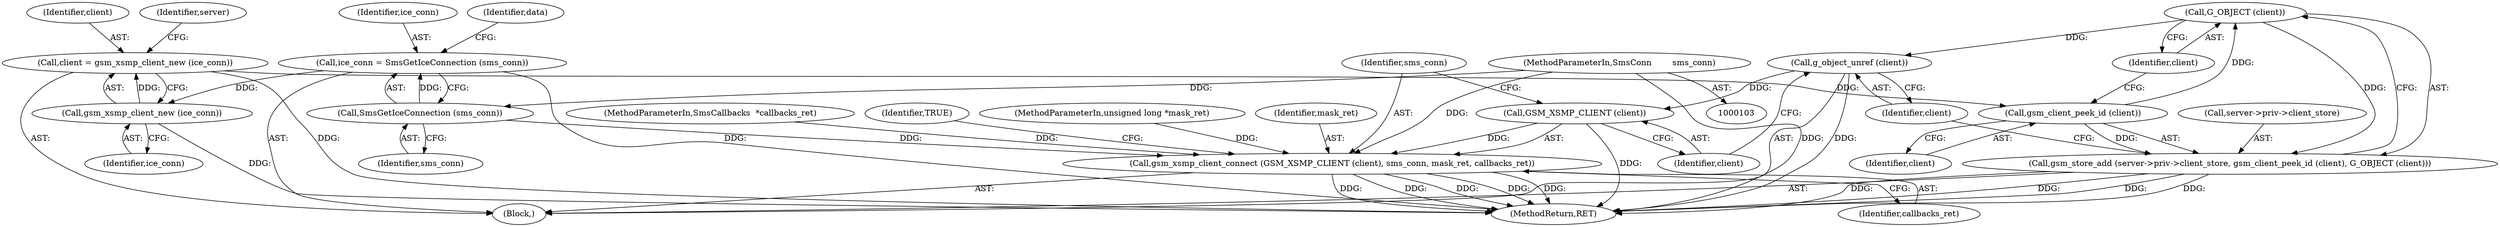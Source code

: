 digraph "0_gnome-session_b0dc999e0b45355314616321dbb6cb71e729fc9d_4@pointer" {
"1000155" [label="(Call,G_OBJECT (client))"];
"1000153" [label="(Call,gsm_client_peek_id (client))"];
"1000143" [label="(Call,client = gsm_xsmp_client_new (ice_conn))"];
"1000145" [label="(Call,gsm_xsmp_client_new (ice_conn))"];
"1000132" [label="(Call,ice_conn = SmsGetIceConnection (sms_conn))"];
"1000134" [label="(Call,SmsGetIceConnection (sms_conn))"];
"1000104" [label="(MethodParameterIn,SmsConn        sms_conn)"];
"1000147" [label="(Call,gsm_store_add (server->priv->client_store, gsm_client_peek_id (client), G_OBJECT (client)))"];
"1000157" [label="(Call,g_object_unref (client))"];
"1000160" [label="(Call,GSM_XSMP_CLIENT (client))"];
"1000159" [label="(Call,gsm_xsmp_client_connect (GSM_XSMP_CLIENT (client), sms_conn, mask_ret, callbacks_ret))"];
"1000150" [label="(Identifier,server)"];
"1000137" [label="(Identifier,data)"];
"1000109" [label="(Block,)"];
"1000147" [label="(Call,gsm_store_add (server->priv->client_store, gsm_client_peek_id (client), G_OBJECT (client)))"];
"1000153" [label="(Call,gsm_client_peek_id (client))"];
"1000167" [label="(MethodReturn,RET)"];
"1000146" [label="(Identifier,ice_conn)"];
"1000160" [label="(Call,GSM_XSMP_CLIENT (client))"];
"1000162" [label="(Identifier,sms_conn)"];
"1000156" [label="(Identifier,client)"];
"1000164" [label="(Identifier,callbacks_ret)"];
"1000157" [label="(Call,g_object_unref (client))"];
"1000159" [label="(Call,gsm_xsmp_client_connect (GSM_XSMP_CLIENT (client), sms_conn, mask_ret, callbacks_ret))"];
"1000163" [label="(Identifier,mask_ret)"];
"1000161" [label="(Identifier,client)"];
"1000107" [label="(MethodParameterIn,SmsCallbacks  *callbacks_ret)"];
"1000143" [label="(Call,client = gsm_xsmp_client_new (ice_conn))"];
"1000132" [label="(Call,ice_conn = SmsGetIceConnection (sms_conn))"];
"1000166" [label="(Identifier,TRUE)"];
"1000104" [label="(MethodParameterIn,SmsConn        sms_conn)"];
"1000148" [label="(Call,server->priv->client_store)"];
"1000106" [label="(MethodParameterIn,unsigned long *mask_ret)"];
"1000155" [label="(Call,G_OBJECT (client))"];
"1000133" [label="(Identifier,ice_conn)"];
"1000158" [label="(Identifier,client)"];
"1000134" [label="(Call,SmsGetIceConnection (sms_conn))"];
"1000145" [label="(Call,gsm_xsmp_client_new (ice_conn))"];
"1000154" [label="(Identifier,client)"];
"1000135" [label="(Identifier,sms_conn)"];
"1000144" [label="(Identifier,client)"];
"1000155" -> "1000147"  [label="AST: "];
"1000155" -> "1000156"  [label="CFG: "];
"1000156" -> "1000155"  [label="AST: "];
"1000147" -> "1000155"  [label="CFG: "];
"1000155" -> "1000147"  [label="DDG: "];
"1000153" -> "1000155"  [label="DDG: "];
"1000155" -> "1000157"  [label="DDG: "];
"1000153" -> "1000147"  [label="AST: "];
"1000153" -> "1000154"  [label="CFG: "];
"1000154" -> "1000153"  [label="AST: "];
"1000156" -> "1000153"  [label="CFG: "];
"1000153" -> "1000147"  [label="DDG: "];
"1000143" -> "1000153"  [label="DDG: "];
"1000143" -> "1000109"  [label="AST: "];
"1000143" -> "1000145"  [label="CFG: "];
"1000144" -> "1000143"  [label="AST: "];
"1000145" -> "1000143"  [label="AST: "];
"1000150" -> "1000143"  [label="CFG: "];
"1000143" -> "1000167"  [label="DDG: "];
"1000145" -> "1000143"  [label="DDG: "];
"1000145" -> "1000146"  [label="CFG: "];
"1000146" -> "1000145"  [label="AST: "];
"1000145" -> "1000167"  [label="DDG: "];
"1000132" -> "1000145"  [label="DDG: "];
"1000132" -> "1000109"  [label="AST: "];
"1000132" -> "1000134"  [label="CFG: "];
"1000133" -> "1000132"  [label="AST: "];
"1000134" -> "1000132"  [label="AST: "];
"1000137" -> "1000132"  [label="CFG: "];
"1000132" -> "1000167"  [label="DDG: "];
"1000134" -> "1000132"  [label="DDG: "];
"1000134" -> "1000135"  [label="CFG: "];
"1000135" -> "1000134"  [label="AST: "];
"1000104" -> "1000134"  [label="DDG: "];
"1000134" -> "1000159"  [label="DDG: "];
"1000104" -> "1000103"  [label="AST: "];
"1000104" -> "1000167"  [label="DDG: "];
"1000104" -> "1000159"  [label="DDG: "];
"1000147" -> "1000109"  [label="AST: "];
"1000148" -> "1000147"  [label="AST: "];
"1000158" -> "1000147"  [label="CFG: "];
"1000147" -> "1000167"  [label="DDG: "];
"1000147" -> "1000167"  [label="DDG: "];
"1000147" -> "1000167"  [label="DDG: "];
"1000147" -> "1000167"  [label="DDG: "];
"1000157" -> "1000109"  [label="AST: "];
"1000157" -> "1000158"  [label="CFG: "];
"1000158" -> "1000157"  [label="AST: "];
"1000161" -> "1000157"  [label="CFG: "];
"1000157" -> "1000167"  [label="DDG: "];
"1000157" -> "1000160"  [label="DDG: "];
"1000160" -> "1000159"  [label="AST: "];
"1000160" -> "1000161"  [label="CFG: "];
"1000161" -> "1000160"  [label="AST: "];
"1000162" -> "1000160"  [label="CFG: "];
"1000160" -> "1000167"  [label="DDG: "];
"1000160" -> "1000159"  [label="DDG: "];
"1000159" -> "1000109"  [label="AST: "];
"1000159" -> "1000164"  [label="CFG: "];
"1000162" -> "1000159"  [label="AST: "];
"1000163" -> "1000159"  [label="AST: "];
"1000164" -> "1000159"  [label="AST: "];
"1000166" -> "1000159"  [label="CFG: "];
"1000159" -> "1000167"  [label="DDG: "];
"1000159" -> "1000167"  [label="DDG: "];
"1000159" -> "1000167"  [label="DDG: "];
"1000159" -> "1000167"  [label="DDG: "];
"1000159" -> "1000167"  [label="DDG: "];
"1000106" -> "1000159"  [label="DDG: "];
"1000107" -> "1000159"  [label="DDG: "];
}
